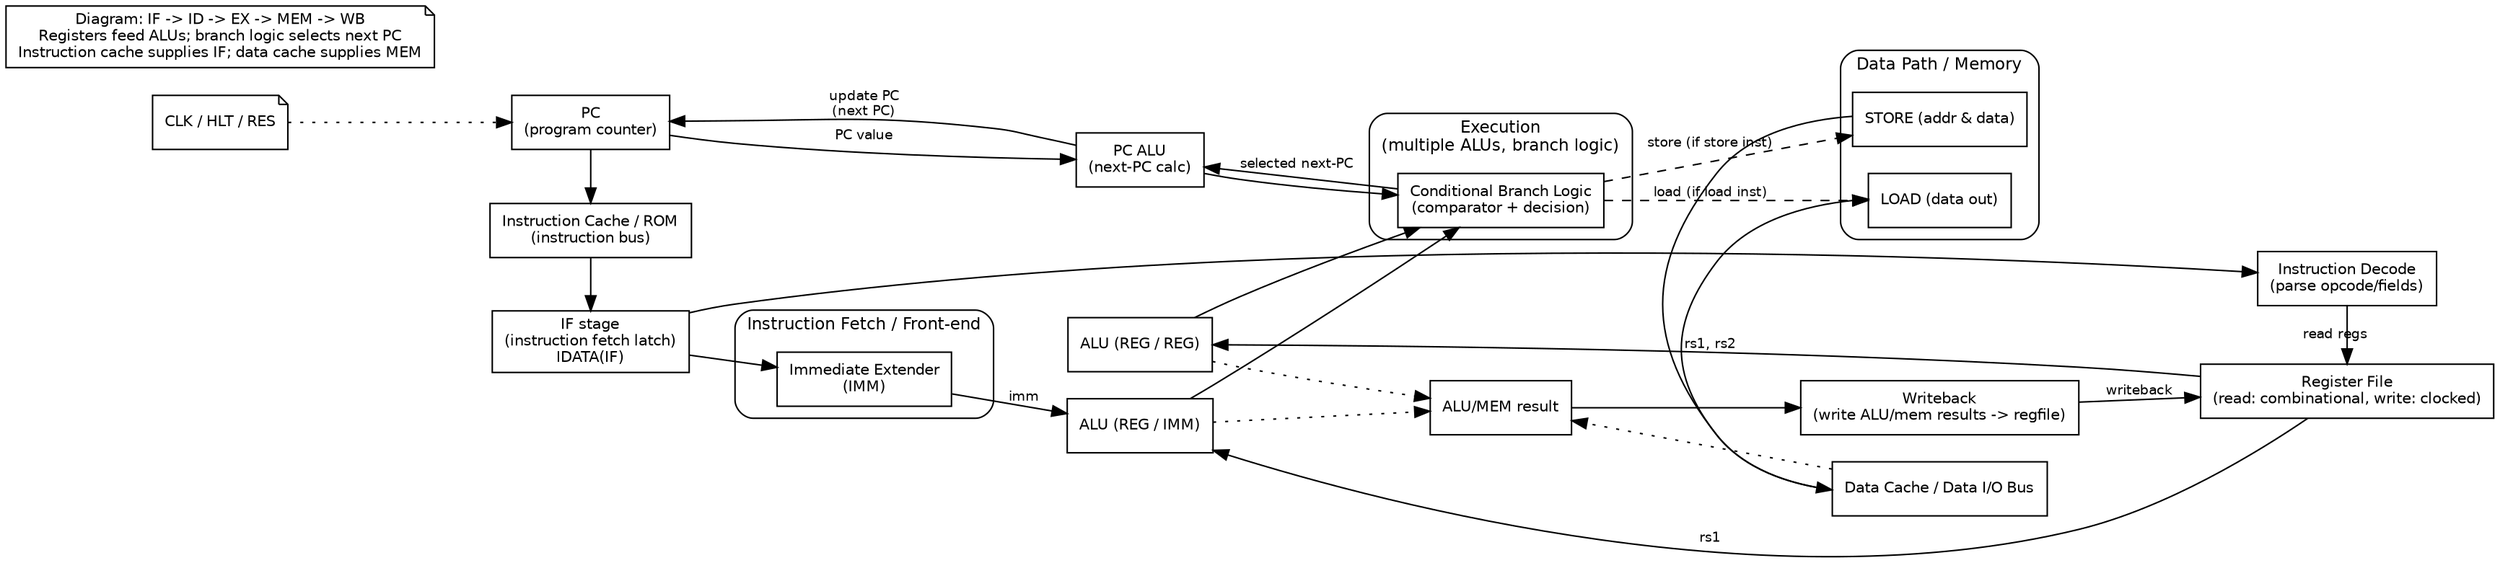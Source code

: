 digraph DarkRISCV_Arch {
  rankdir=LR;
  graph [fontsize=11, fontname="Helvetica"];
  node [fontname="Helvetica", fontsize=10, shape=rect];
  edge [fontname="Helvetica", fontsize=9];

  /* Instruction fetch / front-end */
  subgraph cluster_frontend {
    label="Instruction Fetch / Front-end";
    style=rounded;
    PC      [label="PC\n(program counter)"];
    IBUF    [label="Instruction Cache / ROM\n(instruction bus)"];
    IF_PIPE [label="IF stage\n(instruction fetch latch)\nIDATA(IF)"];
    IMM     [label="Immediate Extender\n(IMM)"];
    PC -> IBUF;
    IBUF -> IF_PIPE;
    IF_PIPE -> IMM;
  }

  /* Decode / Register file */
  subgraph cluster_decode {
    label="Decode / Register File";
    style=rounded;
    ID_DECODE [label="Instruction Decode\n(parse opcode/fields)"];
    REGFILE   [label="Register File\n(read: combinational, write: clocked)"];
    IF_PIPE -> ID_DECODE;
    ID_DECODE -> REGFILE [label="read regs"];
  }

  /* Execution cluster: multiple ALUs and branch logic */
  subgraph cluster_execute {
    label="Execution\n(multiple ALUs, branch logic)";
    style=rounded;
    ALU_REGREG [label="ALU (REG / REG)"];
    ALU_REGIMM [label="ALU (REG / IMM)"];
    ALU_PC     [label="PC ALU\n(next-PC calc)"];
    COND_BR    [label="Conditional Branch Logic\n(comparator + decision)"];
    ALU_REGREG -> COND_BR;
    ALU_REGIMM -> COND_BR;
    ALU_PC -> COND_BR;
  }

  /* Register outputs feed ALUs */
  REGFILE -> ALU_REGREG [label="rs1, rs2"];
  REGFILE -> ALU_REGIMM [label="rs1"];
  IMM     -> ALU_REGIMM [label="imm"];
  PC      -> ALU_PC       [label="PC value"];

  /* Branch feedback and next PC */
  COND_BR -> ALU_PC [label="selected next-PC"];
  ALU_PC -> PC     [label="update PC\n(next PC)"];

  /* Data memory / cache and I/O */
  subgraph cluster_mem {
    label="Data Path / Memory";
    style=rounded;
    DCACHE [label="Data Cache / Data I/O Bus"];
    STORE  [label="STORE (addr & data)"];
    LOAD   [label="LOAD (data out)"];
    COND_BR -> STORE [label="store (if store inst)", style=dashed];
    COND_BR -> LOAD  [label="load (if load inst)", style=dashed];
    STORE -> DCACHE;
    DCACHE -> LOAD;
  }

  /* Writeback */
  WB [label="Writeback\n(write ALU/mem results -> regfile)"];
  MEM_RET [label="ALU/MEM result"] ;
  ALU_REGREG -> MEM_RET [style=dotted];
  ALU_REGIMM -> MEM_RET [style=dotted];
  DCACHE -> MEM_RET [style=dotted];
  MEM_RET -> WB;
  WB -> REGFILE [label="writeback"];

  /* Control / misc */
  RESET [label="CLK / HLT / RES", shape=note];
  RESET -> PC [style=dotted];

  /* Layout hints */
  { rank = same; PC; IBUF; IF_PIPE; }
  { rank = same; ID_DECODE; REGFILE; }
  { rank = same; ALU_REGREG; ALU_REGIMM; ALU_PC; }
  { rank = same; DCACHE; WB; }

  /* Legend */
  legend [shape=note, label="Diagram: IF -> ID -> EX -> MEM -> WB\nRegisters feed ALUs; branch logic selects next PC\nInstruction cache supplies IF; data cache supplies MEM"];
}
